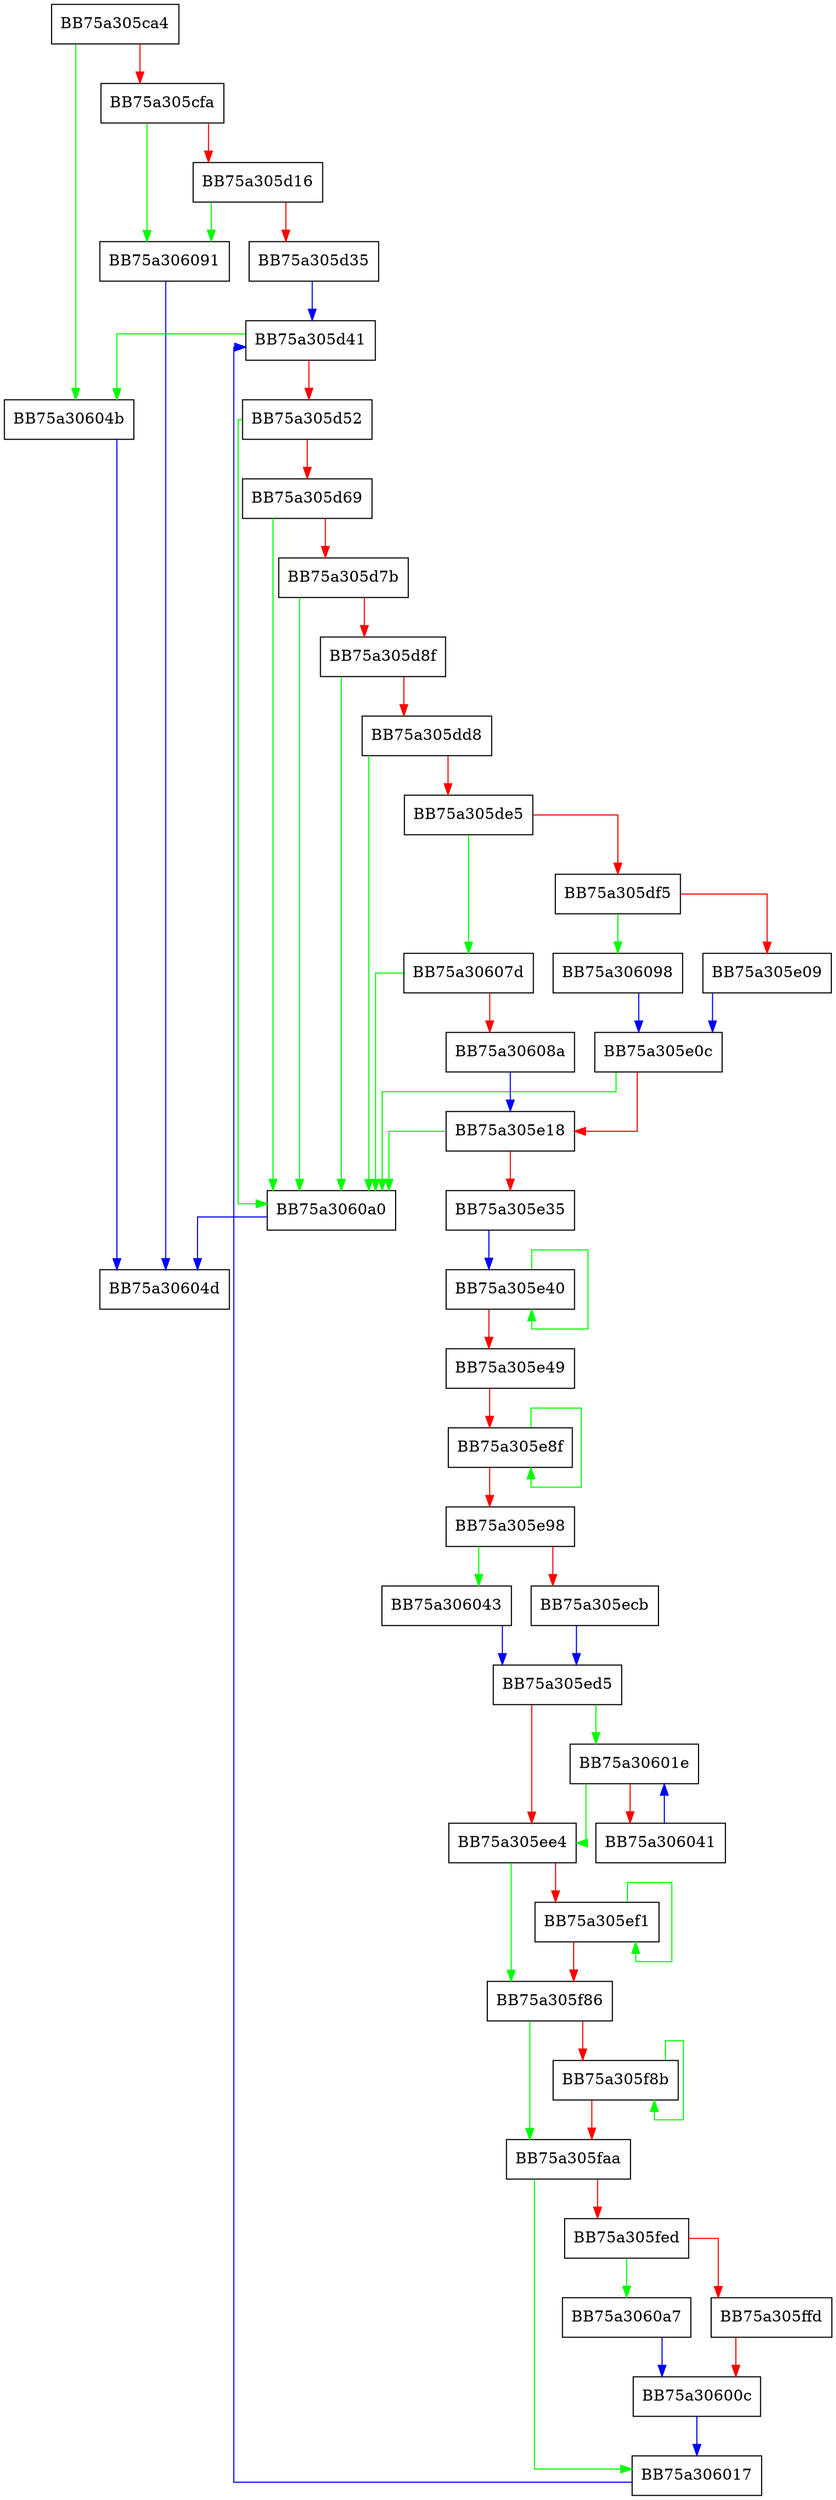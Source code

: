 digraph nvmcache_rclasses {
  node [shape="box"];
  graph [splines=ortho];
  BB75a305ca4 -> BB75a30604b [color="green"];
  BB75a305ca4 -> BB75a305cfa [color="red"];
  BB75a305cfa -> BB75a306091 [color="green"];
  BB75a305cfa -> BB75a305d16 [color="red"];
  BB75a305d16 -> BB75a306091 [color="green"];
  BB75a305d16 -> BB75a305d35 [color="red"];
  BB75a305d35 -> BB75a305d41 [color="blue"];
  BB75a305d41 -> BB75a30604b [color="green"];
  BB75a305d41 -> BB75a305d52 [color="red"];
  BB75a305d52 -> BB75a3060a0 [color="green"];
  BB75a305d52 -> BB75a305d69 [color="red"];
  BB75a305d69 -> BB75a3060a0 [color="green"];
  BB75a305d69 -> BB75a305d7b [color="red"];
  BB75a305d7b -> BB75a3060a0 [color="green"];
  BB75a305d7b -> BB75a305d8f [color="red"];
  BB75a305d8f -> BB75a3060a0 [color="green"];
  BB75a305d8f -> BB75a305dd8 [color="red"];
  BB75a305dd8 -> BB75a3060a0 [color="green"];
  BB75a305dd8 -> BB75a305de5 [color="red"];
  BB75a305de5 -> BB75a30607d [color="green"];
  BB75a305de5 -> BB75a305df5 [color="red"];
  BB75a305df5 -> BB75a306098 [color="green"];
  BB75a305df5 -> BB75a305e09 [color="red"];
  BB75a305e09 -> BB75a305e0c [color="blue"];
  BB75a305e0c -> BB75a3060a0 [color="green"];
  BB75a305e0c -> BB75a305e18 [color="red"];
  BB75a305e18 -> BB75a3060a0 [color="green"];
  BB75a305e18 -> BB75a305e35 [color="red"];
  BB75a305e35 -> BB75a305e40 [color="blue"];
  BB75a305e40 -> BB75a305e40 [color="green"];
  BB75a305e40 -> BB75a305e49 [color="red"];
  BB75a305e49 -> BB75a305e8f [color="red"];
  BB75a305e8f -> BB75a305e8f [color="green"];
  BB75a305e8f -> BB75a305e98 [color="red"];
  BB75a305e98 -> BB75a306043 [color="green"];
  BB75a305e98 -> BB75a305ecb [color="red"];
  BB75a305ecb -> BB75a305ed5 [color="blue"];
  BB75a305ed5 -> BB75a30601e [color="green"];
  BB75a305ed5 -> BB75a305ee4 [color="red"];
  BB75a305ee4 -> BB75a305f86 [color="green"];
  BB75a305ee4 -> BB75a305ef1 [color="red"];
  BB75a305ef1 -> BB75a305ef1 [color="green"];
  BB75a305ef1 -> BB75a305f86 [color="red"];
  BB75a305f86 -> BB75a305faa [color="green"];
  BB75a305f86 -> BB75a305f8b [color="red"];
  BB75a305f8b -> BB75a305f8b [color="green"];
  BB75a305f8b -> BB75a305faa [color="red"];
  BB75a305faa -> BB75a306017 [color="green"];
  BB75a305faa -> BB75a305fed [color="red"];
  BB75a305fed -> BB75a3060a7 [color="green"];
  BB75a305fed -> BB75a305ffd [color="red"];
  BB75a305ffd -> BB75a30600c [color="red"];
  BB75a30600c -> BB75a306017 [color="blue"];
  BB75a306017 -> BB75a305d41 [color="blue"];
  BB75a30601e -> BB75a305ee4 [color="green"];
  BB75a30601e -> BB75a306041 [color="red"];
  BB75a306041 -> BB75a30601e [color="blue"];
  BB75a306043 -> BB75a305ed5 [color="blue"];
  BB75a30604b -> BB75a30604d [color="blue"];
  BB75a30607d -> BB75a3060a0 [color="green"];
  BB75a30607d -> BB75a30608a [color="red"];
  BB75a30608a -> BB75a305e18 [color="blue"];
  BB75a306091 -> BB75a30604d [color="blue"];
  BB75a306098 -> BB75a305e0c [color="blue"];
  BB75a3060a0 -> BB75a30604d [color="blue"];
  BB75a3060a7 -> BB75a30600c [color="blue"];
}